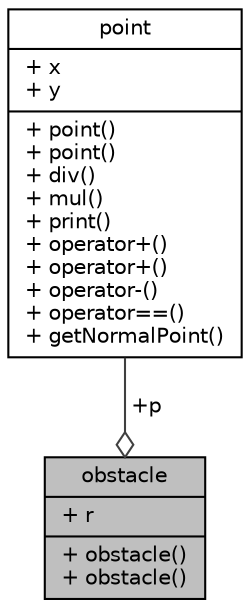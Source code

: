 digraph "obstacle"
{
 // LATEX_PDF_SIZE
  edge [fontname="Helvetica",fontsize="10",labelfontname="Helvetica",labelfontsize="10"];
  node [fontname="Helvetica",fontsize="10",shape=record];
  Node1 [label="{obstacle\n|+ r\l|+ obstacle()\l+ obstacle()\l}",height=0.2,width=0.4,color="black", fillcolor="grey75", style="filled", fontcolor="black",tooltip=" "];
  Node2 -> Node1 [color="grey25",fontsize="10",style="solid",label=" +p" ,arrowhead="odiamond",fontname="Helvetica"];
  Node2 [label="{point\n|+ x\l+ y\l|+ point()\l+ point()\l+ div()\l+ mul()\l+ print()\l+ operator+()\l+ operator+()\l+ operator-()\l+ operator==()\l+ getNormalPoint()\l}",height=0.2,width=0.4,color="black", fillcolor="white", style="filled",URL="$classpoint.html",tooltip=" "];
}
